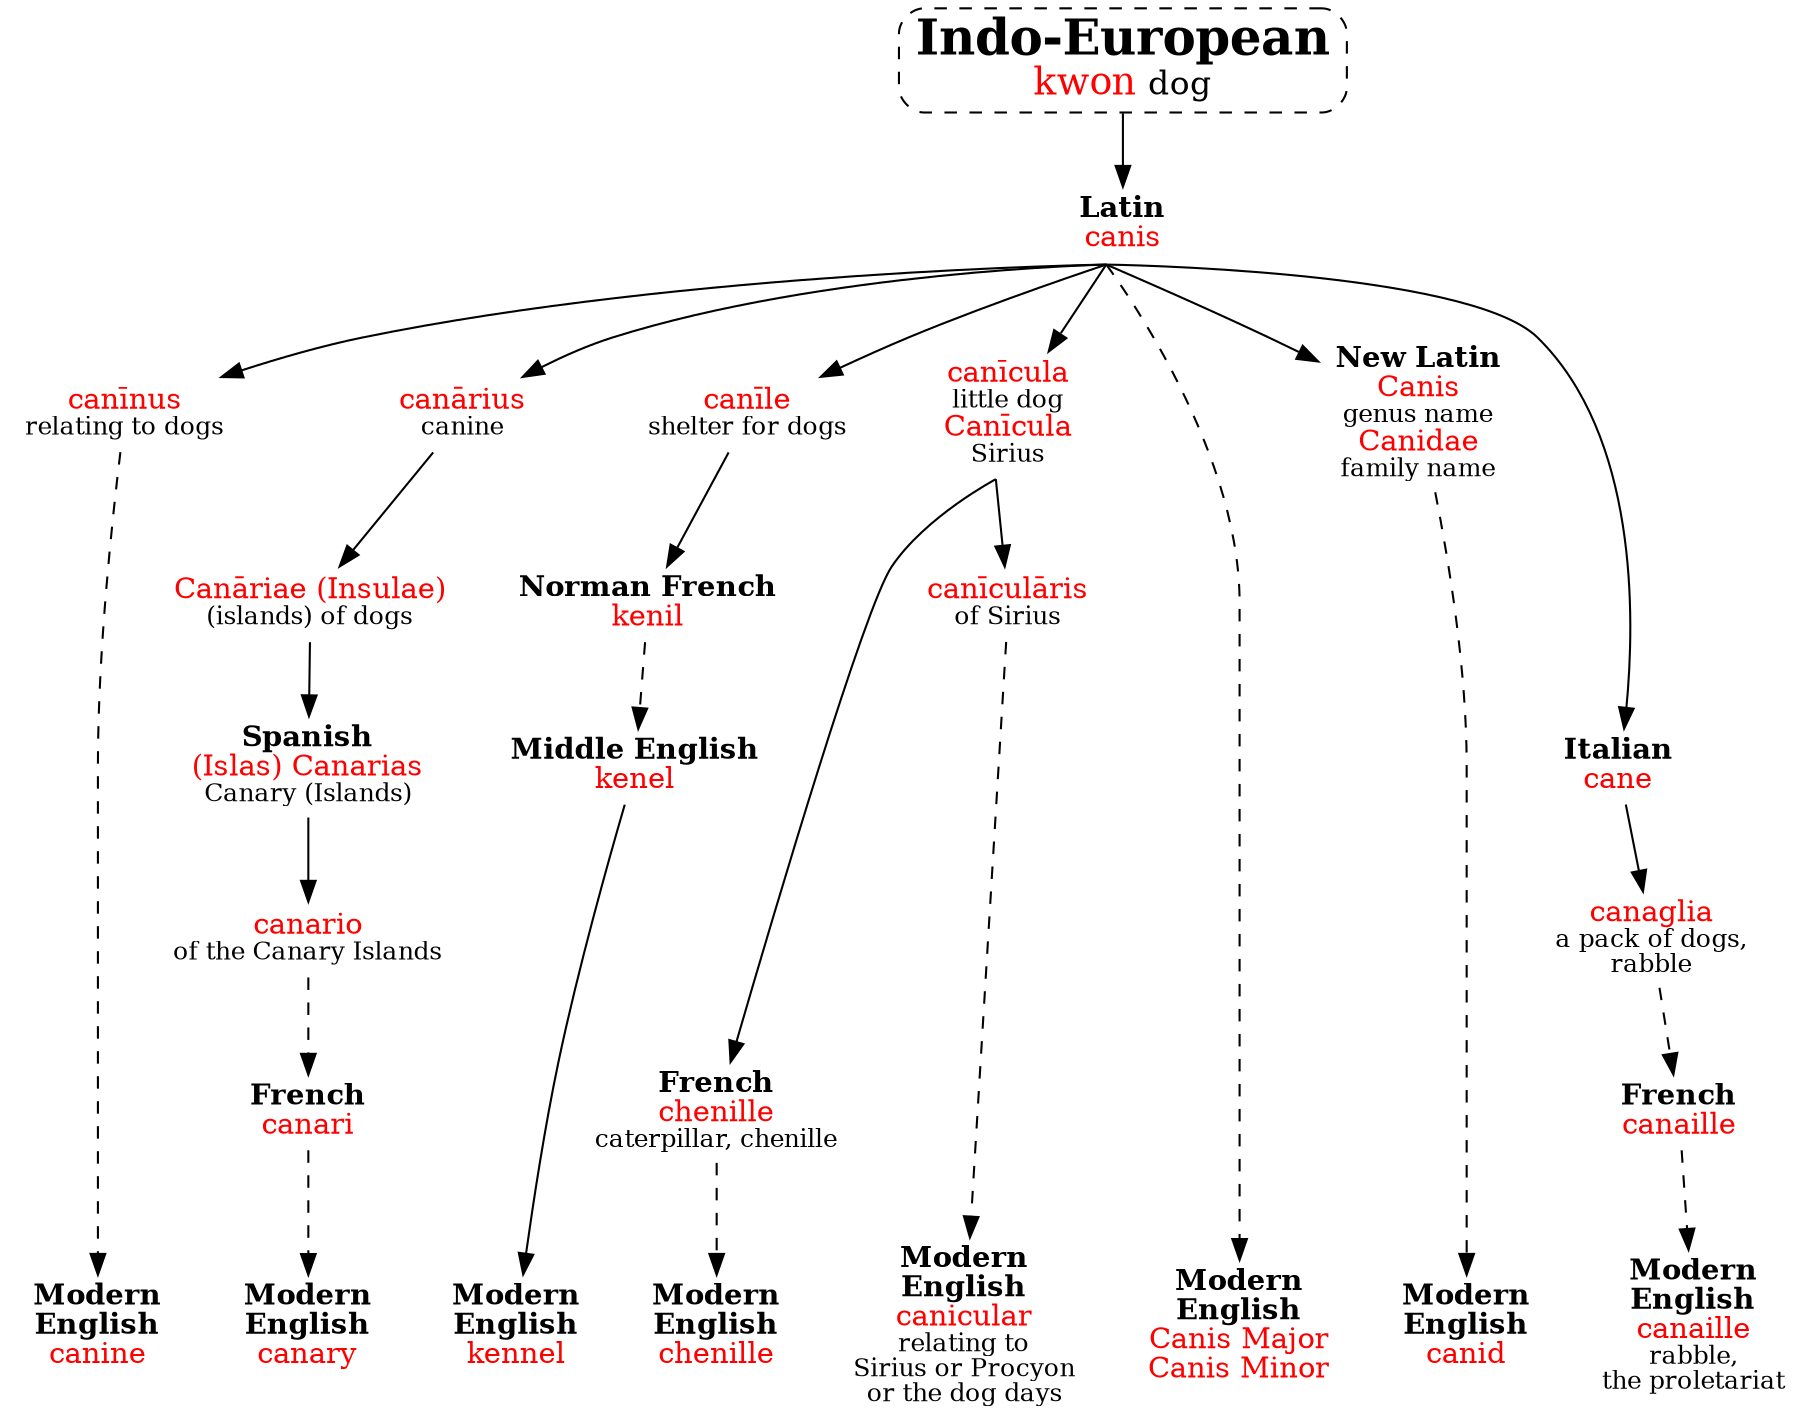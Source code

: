 strict digraph {
node [shape=plaintext]
kwon [label=<<font point-size="24"><b>Indo-European</b></font><br/><font point-size="18" color="red">kwon </font><font point-size="16">dog</font>> shape=box style="dashed,rounded" URL="kwon-dog0.svg" tooltip=""]

/* to add: explain dog days */

/* Latin canis */
kwon -> canis
canis [label=<<b>Latin</b><br/><font color="red">canis</font>>]
canis -> { caninus canarius canileL canicula } [sametail=1]
{ rank=same caninus canarius canileL canicula }
caninus [label=<<font color="red">canīnus</font><br/><font point-size="12">relating to dogs</font>>]
caninus -> canine [style=dashed]
canine [label=<<b>Modern<br/>English</b><br/><font color="red">canine</font>>]
canarius [label=<<font color="red">canārius</font><br/><font point-size="12">canine</font>>]
canarius -> canariae
canariae [label=<<font color="red">Canāriae (Insulae)</font><br/><font point-size="12">(islands) of dogs</font>>]
canariae -> canarias
canarias [label=<<b>Spanish</b><br/><font color="red">(Islas) Canarias</font><br/><font point-size="12">Canary (Islands)</font>>]
canarias -> canarioS
canarioS [label=<<font color="red">canario</font><br/><font point-size="12">of the Canary Islands</font>>]
canarioS -> canariF [style=dashed]
canariF [label=<<b>French</b><br/><font color="red">canari</font>>]
canariF -> canary [style=dashed]
canary [label=<<b>Modern<br/>English</b><br/><font color="red">canary</font>>]
canileL [label=<<font color="red">canīle</font><br/><font point-size="12">shelter for dogs</font>>]
canileL -> kenilNF
kenilNF [label=<<b>Norman French</b><br/><font color="red">kenil</font>>]
kenilNF -> kenelME [style=dashed]
kenelME [label=<<b>Middle English</b><br/><font color="red">kenel</font>>]
kenelME -> kennel
kennel [label=<<b>Modern<br/>English</b><br/><font color="red">kennel</font>>]
canicula [label=<<font color="red">canīcula</font><br/><font point-size="12">little dog</font><br/><font color="red">Canīcula</font><br/><font point-size="12">Sirius</font>>]
canicula -> chenilleF [sametail=1]
chenilleF [label=<<b>French</b><br/><font color="red">chenille</font><br/><font point-size="12">caterpillar, chenille</font>>]
chenilleF -> chenille [style=dashed weight=2]
chenille [label=<<b>Modern<br/>English</b><br/><font color="red">chenille</font>>]

canis -> canisE [style=dashed weight=2 sametail=1]
canisE [label=<<b>Modern<br/>English</b><br/><font color="red">Canis Major<br/>Canis Minor</font>>]
canidae [label=<<b>New Latin</b><br/><font color="red">Canis</font><br/><font point-size="12">genus name</font><br/><font color="red">Canidae</font><br/><font point-size="12">family name</font>>]
canis -> canidae [sametail=1]
canid [label=<<b>Modern<br/>English</b><br/><font color="red">canid</font>>]
canidae -> canid [style=dashed]
canicularis [label=<<font color="red">canīculāris</font><br/><font point-size="12">of Sirius</font>>] // Late Latin
canicula -> canicularis [sametail=1 weight=2]
canicular [label=<<b>Modern<br/>English</b><br/><font color="red">canicular</font><br/><font point-size="12">relating to<br/>Sirius or Procyon<br/>or the dog days</font>>]
canicularis -> canicular [style=dashed]

caneI [label=<<b>Italian</b><br/><font color="red">cane</font>>]
canis -> caneI [sametail=1]
canaglia [label=<<font color="red">canaglia</font><br/><font point-size="12">a pack of dogs,<br/>rabble</font>>]
caneI -> canaglia
canailleF [label=<<b>French</b><br/><font color="red">canaille</font>>]
canaille [label=<<b>Modern<br/>English</b><br/><font color="red">canaille</font><br/><font point-size="12">rabble,<br/>the proletariat</font>>]
canaglia -> canailleF -> canaille [style=dashed]

{ rank=same canine canary kennel chenille canisE canid canicular canid canaille } // ModE
{ rank=same canarias caneI }
}